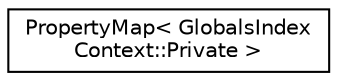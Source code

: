 digraph "Graphical Class Hierarchy"
{
 // LATEX_PDF_SIZE
  edge [fontname="Helvetica",fontsize="10",labelfontname="Helvetica",labelfontsize="10"];
  node [fontname="Helvetica",fontsize="10",shape=record];
  rankdir="LR";
  Node0 [label="PropertyMap\< GlobalsIndex\lContext::Private \>",height=0.2,width=0.4,color="black", fillcolor="white", style="filled",URL="$classPropertyMap.html",tooltip=" "];
}
